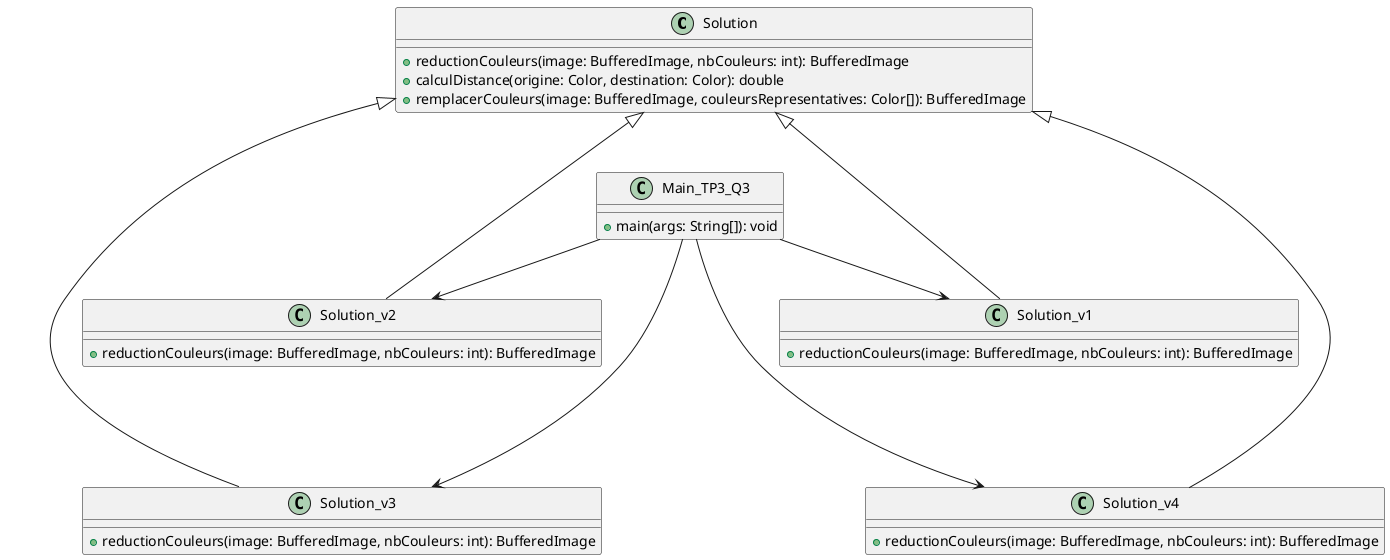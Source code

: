 @startuml
top to bottom direction

class Solution {
    + reductionCouleurs(image: BufferedImage, nbCouleurs: int): BufferedImage
    + calculDistance(origine: Color, destination: Color): double
    + remplacerCouleurs(image: BufferedImage, couleursRepresentatives: Color[]): BufferedImage
}

class Solution_v1 {
    + reductionCouleurs(image: BufferedImage, nbCouleurs: int): BufferedImage
}

class Solution_v2 {
    + reductionCouleurs(image: BufferedImage, nbCouleurs: int): BufferedImage
}

class Solution_v3 {
    + reductionCouleurs(image: BufferedImage, nbCouleurs: int): BufferedImage
}

class Solution_v4 {
    + reductionCouleurs(image: BufferedImage, nbCouleurs: int): BufferedImage
}

class Main_TP3_Q3 {
    + main(args: String[]): void
}

Solution <|--- Solution_v1
Solution <|--- Solution_v2
Solution <|--- Solution_v3
Solution <|--- Solution_v4
Main_TP3_Q3 --> Solution_v1
Main_TP3_Q3 --> Solution_v2
Main_TP3_Q3 ----> Solution_v3
Main_TP3_Q3 ----> Solution_v4

@enduml